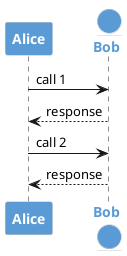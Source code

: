 {
  "sha1": "lm7hfcee529u4vp61w2kxgn0z3lvh01",
  "insertion": {
    "when": "2024-06-03T18:59:34.293Z",
    "url": "http://forum.plantuml.net/7591/entityfont-skinparams-dont-appear-to-work-sequence-diagram",
    "user": "plantuml@gmail.com"
  }
}
@startuml

skinparam Entity {
   BorderColor #c8c8c8
   BackgroundColor #5b9bd5
   FontStyle bold
   FontSize 14
   FontColor #5b9bd5
}

skinparam Sequence {
   ParticipantBorderColor #c8c8c8
   ParticipantBackgroundColor #5b9bd5
   ParticipantFontStyle bold
   ParticipantFontSize 14
   ParticipantFontColor #ffffff
}

participant Alice
entity Bob

Alice -> Bob: call 1
Bob --> Alice: response

Alice -> Bob: call 2
Alice <-- Bob: response
@enduml
